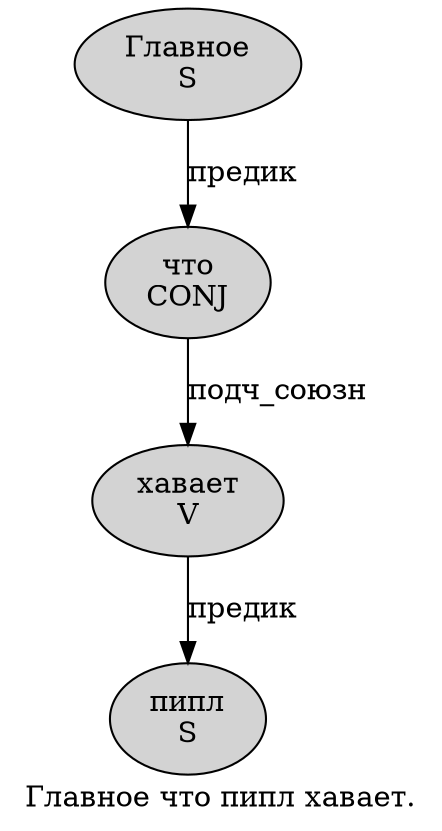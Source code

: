digraph SENTENCE_3273 {
	graph [label="Главное что пипл хавает."]
	node [style=filled]
		0 [label="Главное
S" color="" fillcolor=lightgray penwidth=1 shape=ellipse]
		1 [label="что
CONJ" color="" fillcolor=lightgray penwidth=1 shape=ellipse]
		2 [label="пипл
S" color="" fillcolor=lightgray penwidth=1 shape=ellipse]
		3 [label="хавает
V" color="" fillcolor=lightgray penwidth=1 shape=ellipse]
			0 -> 1 [label="предик"]
			1 -> 3 [label="подч_союзн"]
			3 -> 2 [label="предик"]
}